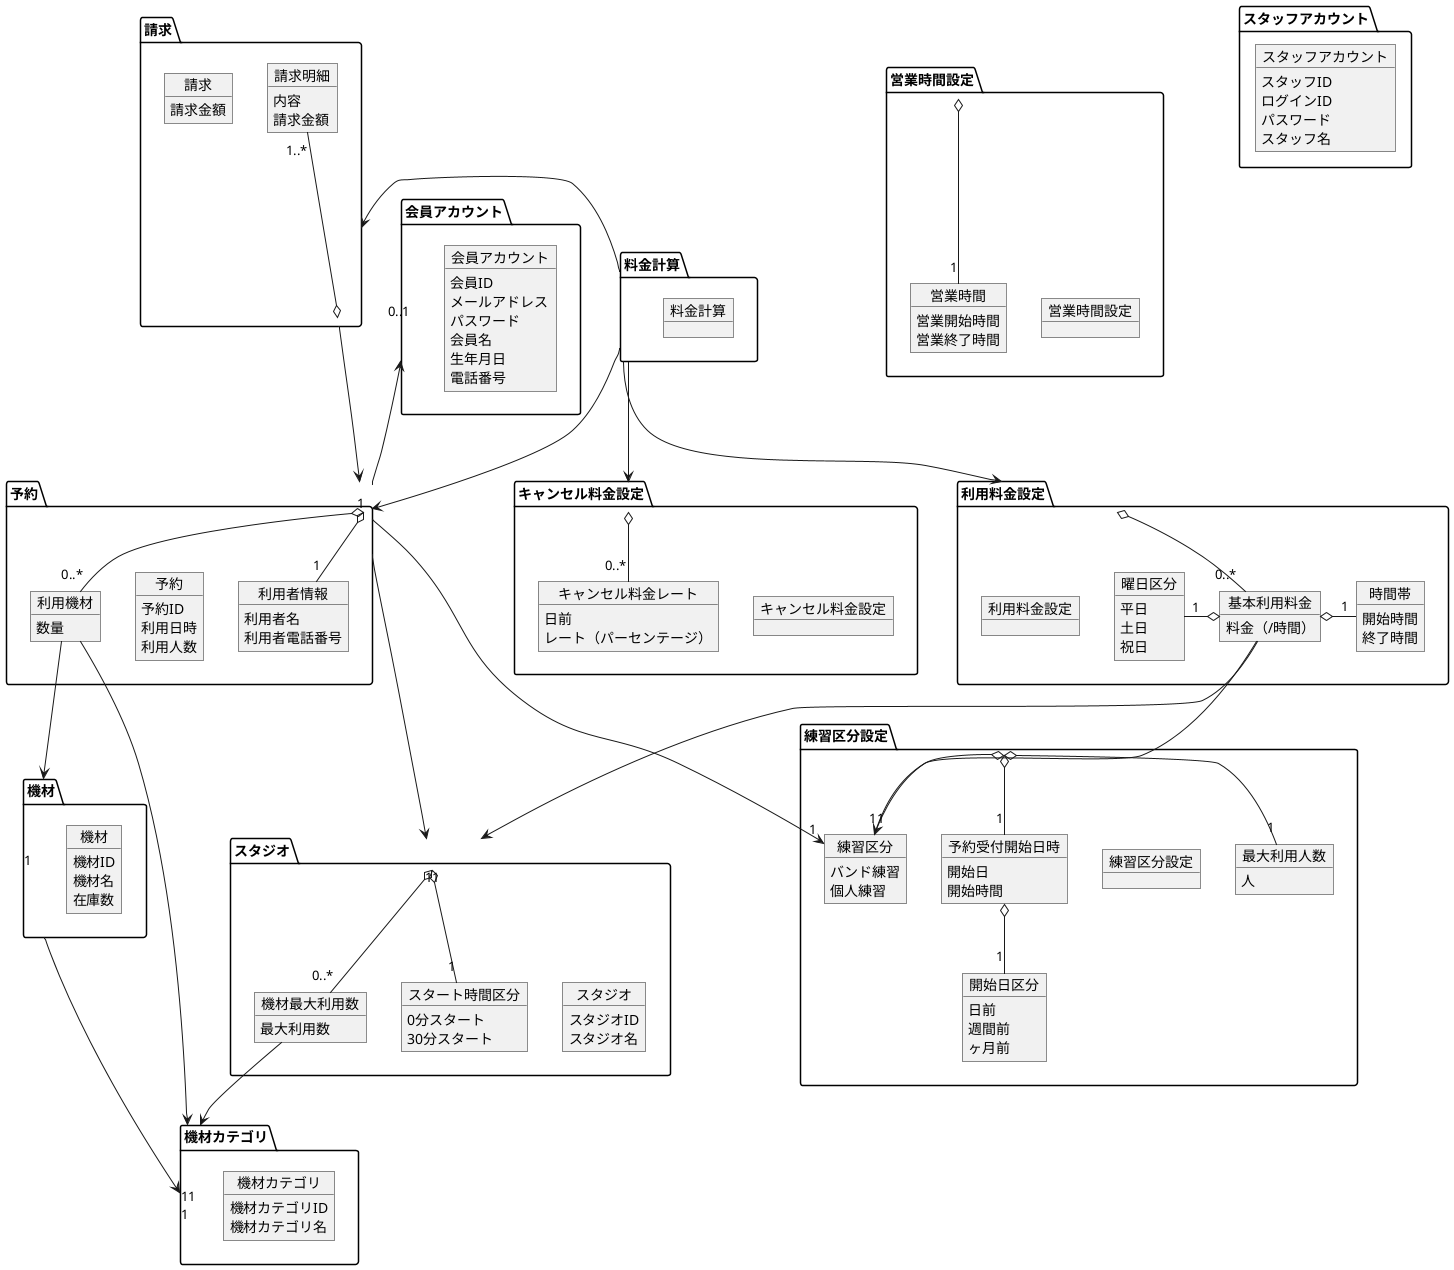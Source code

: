 @startuml DomainModel

package 予約 {
    object 予約 {
        予約ID
        利用日時
        利用人数
    }

    object 利用者情報 {
        利用者名
        利用者電話番号
    }

    object 利用機材 {
        数量
    }
}

package 練習区分設定 {
    object 練習区分設定 {
    }

    object 練習区分 {
        バンド練習
        個人練習
    }

    object 最大利用人数 {
        人
    }

    object 予約受付開始日時 {
        開始日
        開始時間
    }

    object 開始日区分 {
        日前
        週間前
        ヶ月前
    }
}

package スタジオ {
    object スタジオ {
        スタジオID
        スタジオ名
    }

    object スタート時間区分 {
        0分スタート
        30分スタート
    }

    object 機材最大利用数 {
        最大利用数
    }
}

package 機材 {
    object 機材 {
        機材ID
        機材名
        在庫数
    }
}

package 機材カテゴリ {
    object 機材カテゴリ {
        機材カテゴリID
        機材カテゴリ名
    }
}

package キャンセル料金設定 {
    object キャンセル料金設定 {
    }

    object キャンセル料金レート {
        日前
        レート（パーセンテージ）
    }
}

package 営業時間設定 {
    object 営業時間設定 {
    }

    object 営業時間 {
        営業開始時間
        営業終了時間
    }
}

package 会員アカウント {
    object 会員アカウント {
        会員ID
        メールアドレス
        パスワード
        会員名
        生年月日
        電話番号
    }
}

package スタッフアカウント {
    object スタッフアカウント {
        スタッフID
        ログインID
        パスワード
        スタッフ名
    }
}

package 利用料金設定 {
    object 利用料金設定 {
    }

    object 基本利用料金 {
        料金（/時間）
    }

    object 曜日区分 {
        平日
        土日
        祝日
    }

    object 時間帯 {
        開始時間
        終了時間
    }
}

package 料金計算 {
    object 料金計算 {
    }
}

package 請求 {
    object 請求 {
        請求金額
    }

    object 請求明細 {
        内容
        請求金額
    }
}

予約 ---> "1" スタジオ
予約 o-- "0..*" 利用機材
予約 o- "1" 利用者情報
予約 ---> "1" 練習区分
予約 -up--> "0..1" 会員アカウント

利用機材 ---> "1" 機材
利用機材 --> "1" 機材カテゴリ

スタジオ o-- "1" スタート時間区分
スタジオ o-- "0..*" 機材最大利用数

機材最大利用数 --> "1" 機材カテゴリ

機材 ---> "1" 機材カテゴリ

練習区分設定 o- "1" 練習区分
練習区分設定 o-- "1" 最大利用人数
練習区分設定 o-- "1" 予約受付開始日時
予約受付開始日時 o-- "1" 開始日区分

営業時間設定 o-- "1" 営業時間

キャンセル料金設定 o-- "0..*" キャンセル料金レート

利用料金設定 o-- "0..*" 基本利用料金
基本利用料金 ---> "1" 練習区分
基本利用料金 ---> "1" スタジオ
基本利用料金 o-left- "1" 曜日区分
基本利用料金 o-right- "1" 時間帯

請求 o-up- "1..*" 請求明細
請求 ---> "1" 予約
料金計算 ---> 予約
料金計算 ---> 利用料金設定
料金計算 -left-> 請求
料金計算 ---> キャンセル料金設定

@enduml
